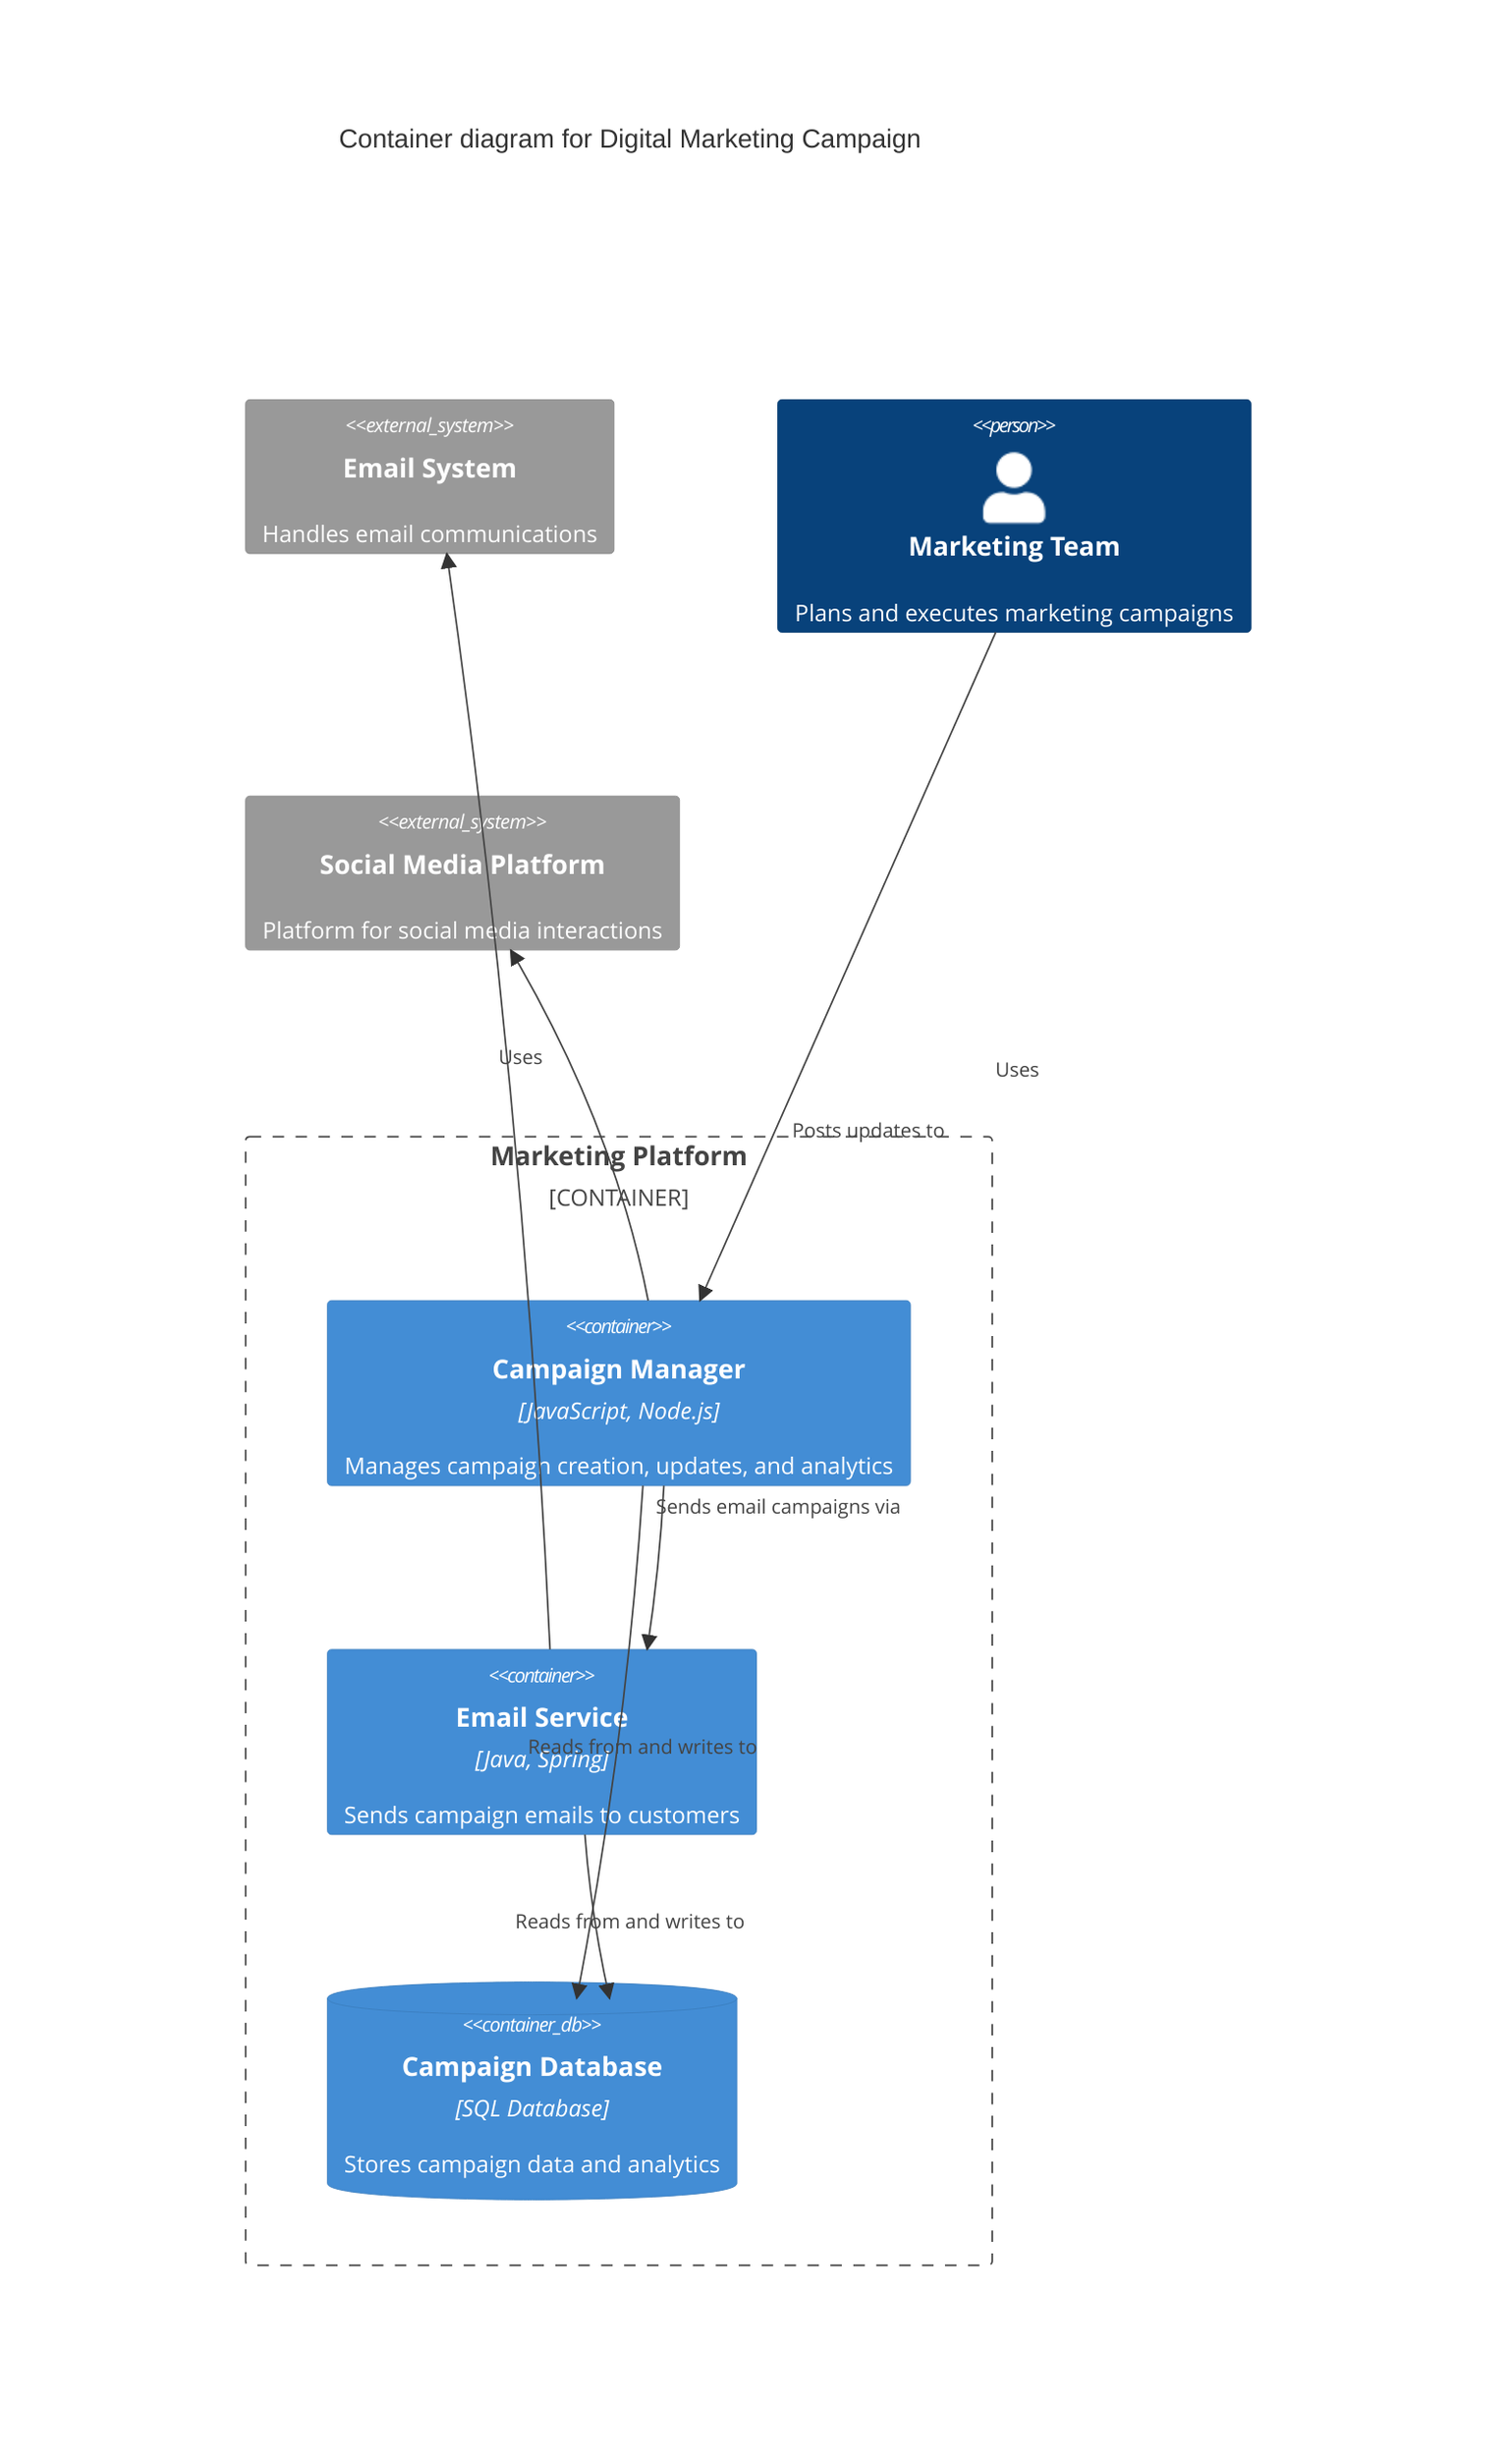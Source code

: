 C4Container
title Container diagram for Digital Marketing Campaign

System_Ext(email_system, "Email System", "Handles email communications")
Person(marketingTeam, "Marketing Team", "Plans and executes marketing campaigns")

Container_Boundary(c1, "Marketing Platform") {
    Container(campaignManager, "Campaign Manager", "JavaScript, Node.js", "Manages campaign creation, updates, and analytics")
    Container(emailService, "Email Service", "Java, Spring", "Sends campaign emails to customers")
    ContainerDb(campaignDb, "Campaign Database", "SQL Database", "Stores campaign data and analytics")
}

System_Ext(socialMediaPlatform, "Social Media Platform", "Platform for social media interactions")

Rel(marketingTeam, campaignManager, "Uses")
Rel(campaignManager, emailService, "Sends email campaigns via")
Rel(emailService, email_system, "Uses")
Rel(campaignManager, socialMediaPlatform, "Posts updates to")
Rel(campaignManager, campaignDb, "Reads from and writes to")
Rel(emailService, campaignDb, "Reads from and writes to")

UpdateRelStyle(marketingTeam, campaignManager, $offsetY="60", $offsetX="90")
UpdateRelStyle(campaignManager, emailService, $offsetY="-40")
UpdateRelStyle(emailService, email_system, $offsetY="-30")
UpdateRelStyle(campaignManager, socialMediaPlatform, $offsetX="130")
UpdateRelStyle(campaignManager, campaignDb, $offsetX="-50")
UpdateRelStyle(emailService, campaignDb, $offsetX="-50")
